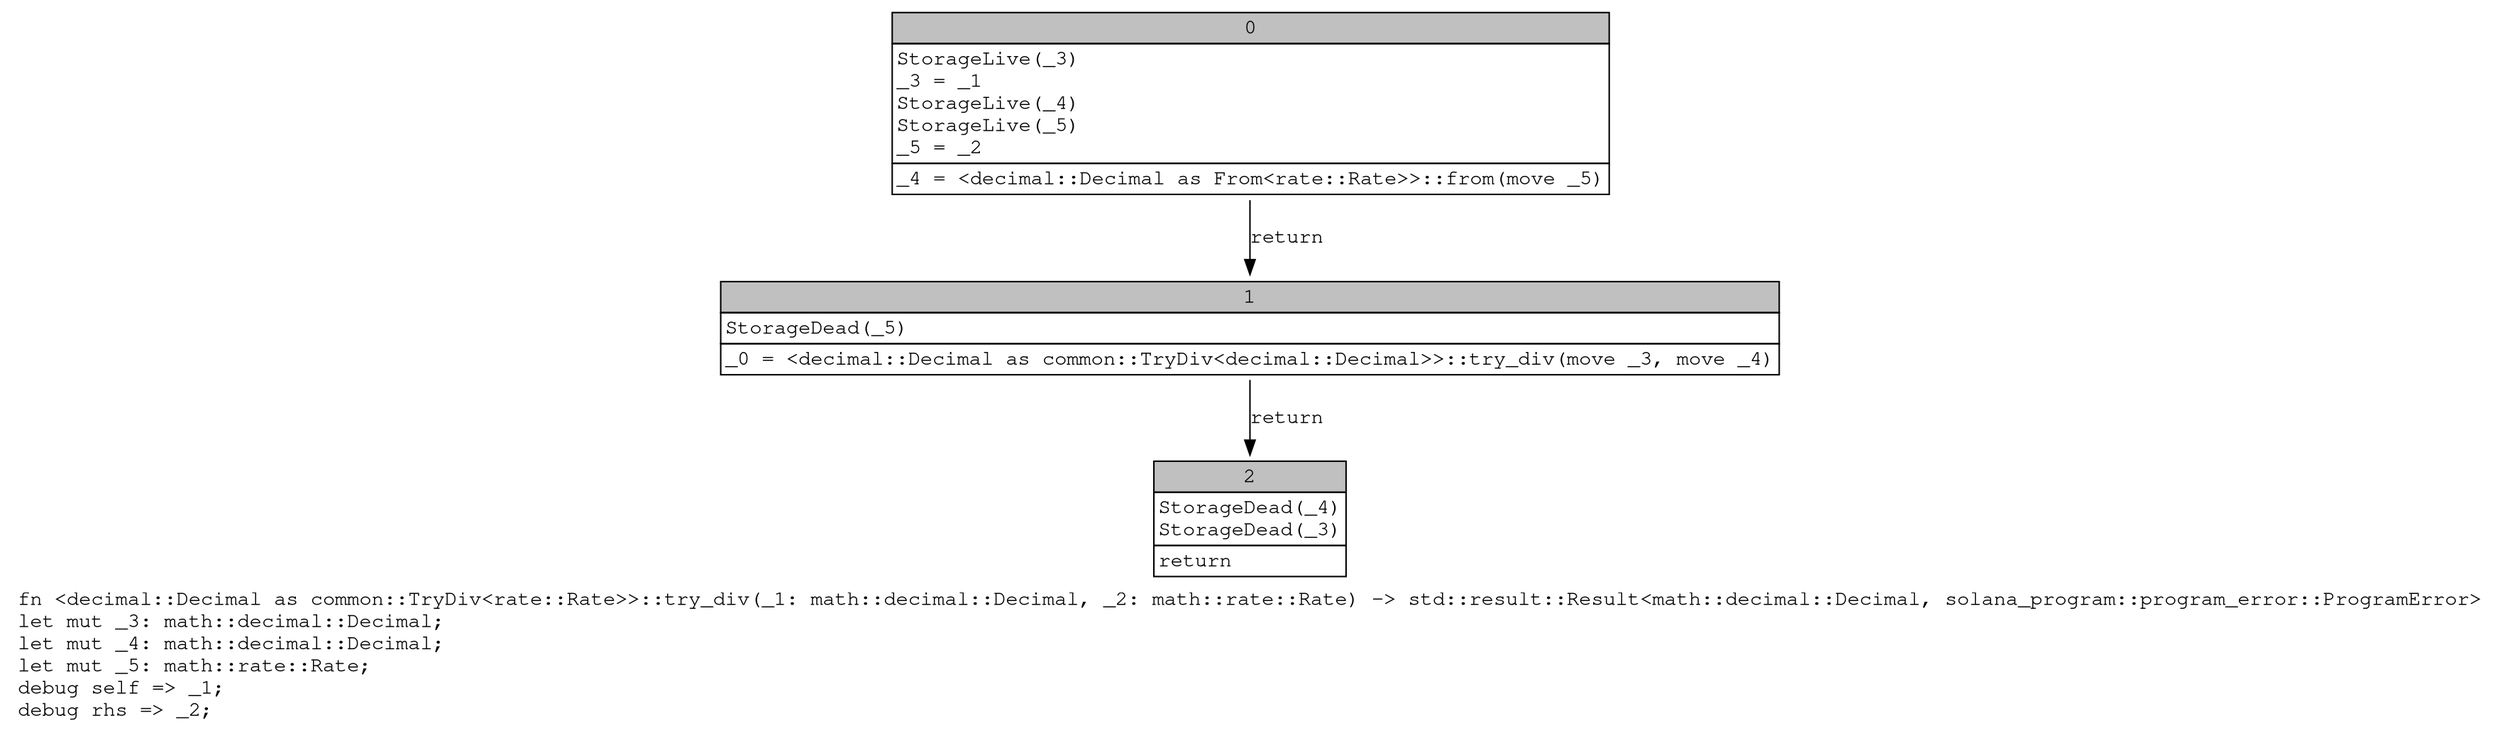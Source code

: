 digraph Mir_0_158 {
    graph [fontname="Courier, monospace"];
    node [fontname="Courier, monospace"];
    edge [fontname="Courier, monospace"];
    label=<fn &lt;decimal::Decimal as common::TryDiv&lt;rate::Rate&gt;&gt;::try_div(_1: math::decimal::Decimal, _2: math::rate::Rate) -&gt; std::result::Result&lt;math::decimal::Decimal, solana_program::program_error::ProgramError&gt;<br align="left"/>let mut _3: math::decimal::Decimal;<br align="left"/>let mut _4: math::decimal::Decimal;<br align="left"/>let mut _5: math::rate::Rate;<br align="left"/>debug self =&gt; _1;<br align="left"/>debug rhs =&gt; _2;<br align="left"/>>;
    bb0__0_158 [shape="none", label=<<table border="0" cellborder="1" cellspacing="0"><tr><td bgcolor="gray" align="center" colspan="1">0</td></tr><tr><td align="left" balign="left">StorageLive(_3)<br/>_3 = _1<br/>StorageLive(_4)<br/>StorageLive(_5)<br/>_5 = _2<br/></td></tr><tr><td align="left">_4 = &lt;decimal::Decimal as From&lt;rate::Rate&gt;&gt;::from(move _5)</td></tr></table>>];
    bb1__0_158 [shape="none", label=<<table border="0" cellborder="1" cellspacing="0"><tr><td bgcolor="gray" align="center" colspan="1">1</td></tr><tr><td align="left" balign="left">StorageDead(_5)<br/></td></tr><tr><td align="left">_0 = &lt;decimal::Decimal as common::TryDiv&lt;decimal::Decimal&gt;&gt;::try_div(move _3, move _4)</td></tr></table>>];
    bb2__0_158 [shape="none", label=<<table border="0" cellborder="1" cellspacing="0"><tr><td bgcolor="gray" align="center" colspan="1">2</td></tr><tr><td align="left" balign="left">StorageDead(_4)<br/>StorageDead(_3)<br/></td></tr><tr><td align="left">return</td></tr></table>>];
    bb0__0_158 -> bb1__0_158 [label="return"];
    bb1__0_158 -> bb2__0_158 [label="return"];
}
